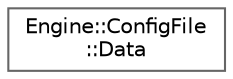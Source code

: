 digraph "Graphical Class Hierarchy"
{
 // LATEX_PDF_SIZE
  bgcolor="transparent";
  edge [fontname=Helvetica,fontsize=10,labelfontname=Helvetica,labelfontsize=10];
  node [fontname=Helvetica,fontsize=10,shape=box,height=0.2,width=0.4];
  rankdir="LR";
  Node0 [label="Engine::ConfigFile\l::Data",height=0.2,width=0.4,color="grey40", fillcolor="white", style="filled",URL="$struct_engine_1_1_config_file_1_1_data.html",tooltip=" "];
}
